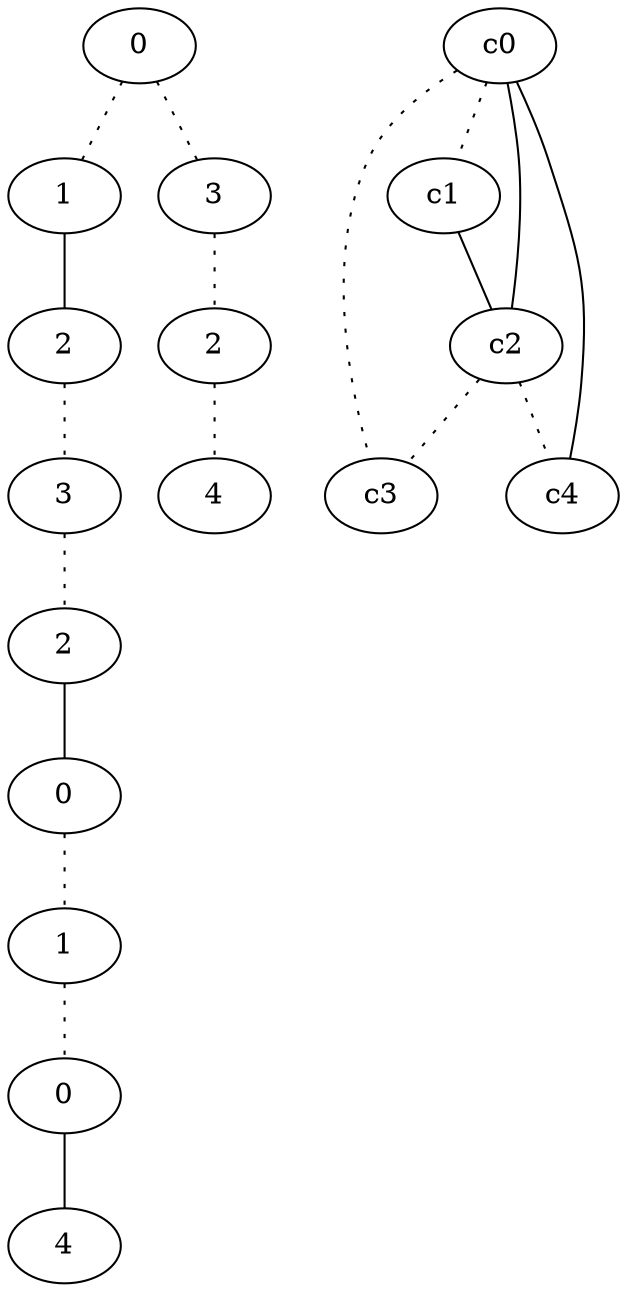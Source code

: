 graph {
a0[label=0];
a1[label=1];
a2[label=2];
a3[label=3];
a4[label=2];
a5[label=0];
a6[label=1];
a7[label=0];
a8[label=4];
a9[label=3];
a10[label=2];
a11[label=4];
a0 -- a1 [style=dotted];
a0 -- a9 [style=dotted];
a1 -- a2;
a2 -- a3 [style=dotted];
a3 -- a4 [style=dotted];
a4 -- a5;
a5 -- a6 [style=dotted];
a6 -- a7 [style=dotted];
a7 -- a8;
a9 -- a10 [style=dotted];
a10 -- a11 [style=dotted];
c0 -- c1 [style=dotted];
c0 -- c2;
c0 -- c3 [style=dotted];
c0 -- c4;
c1 -- c2;
c2 -- c3 [style=dotted];
c2 -- c4 [style=dotted];
}
